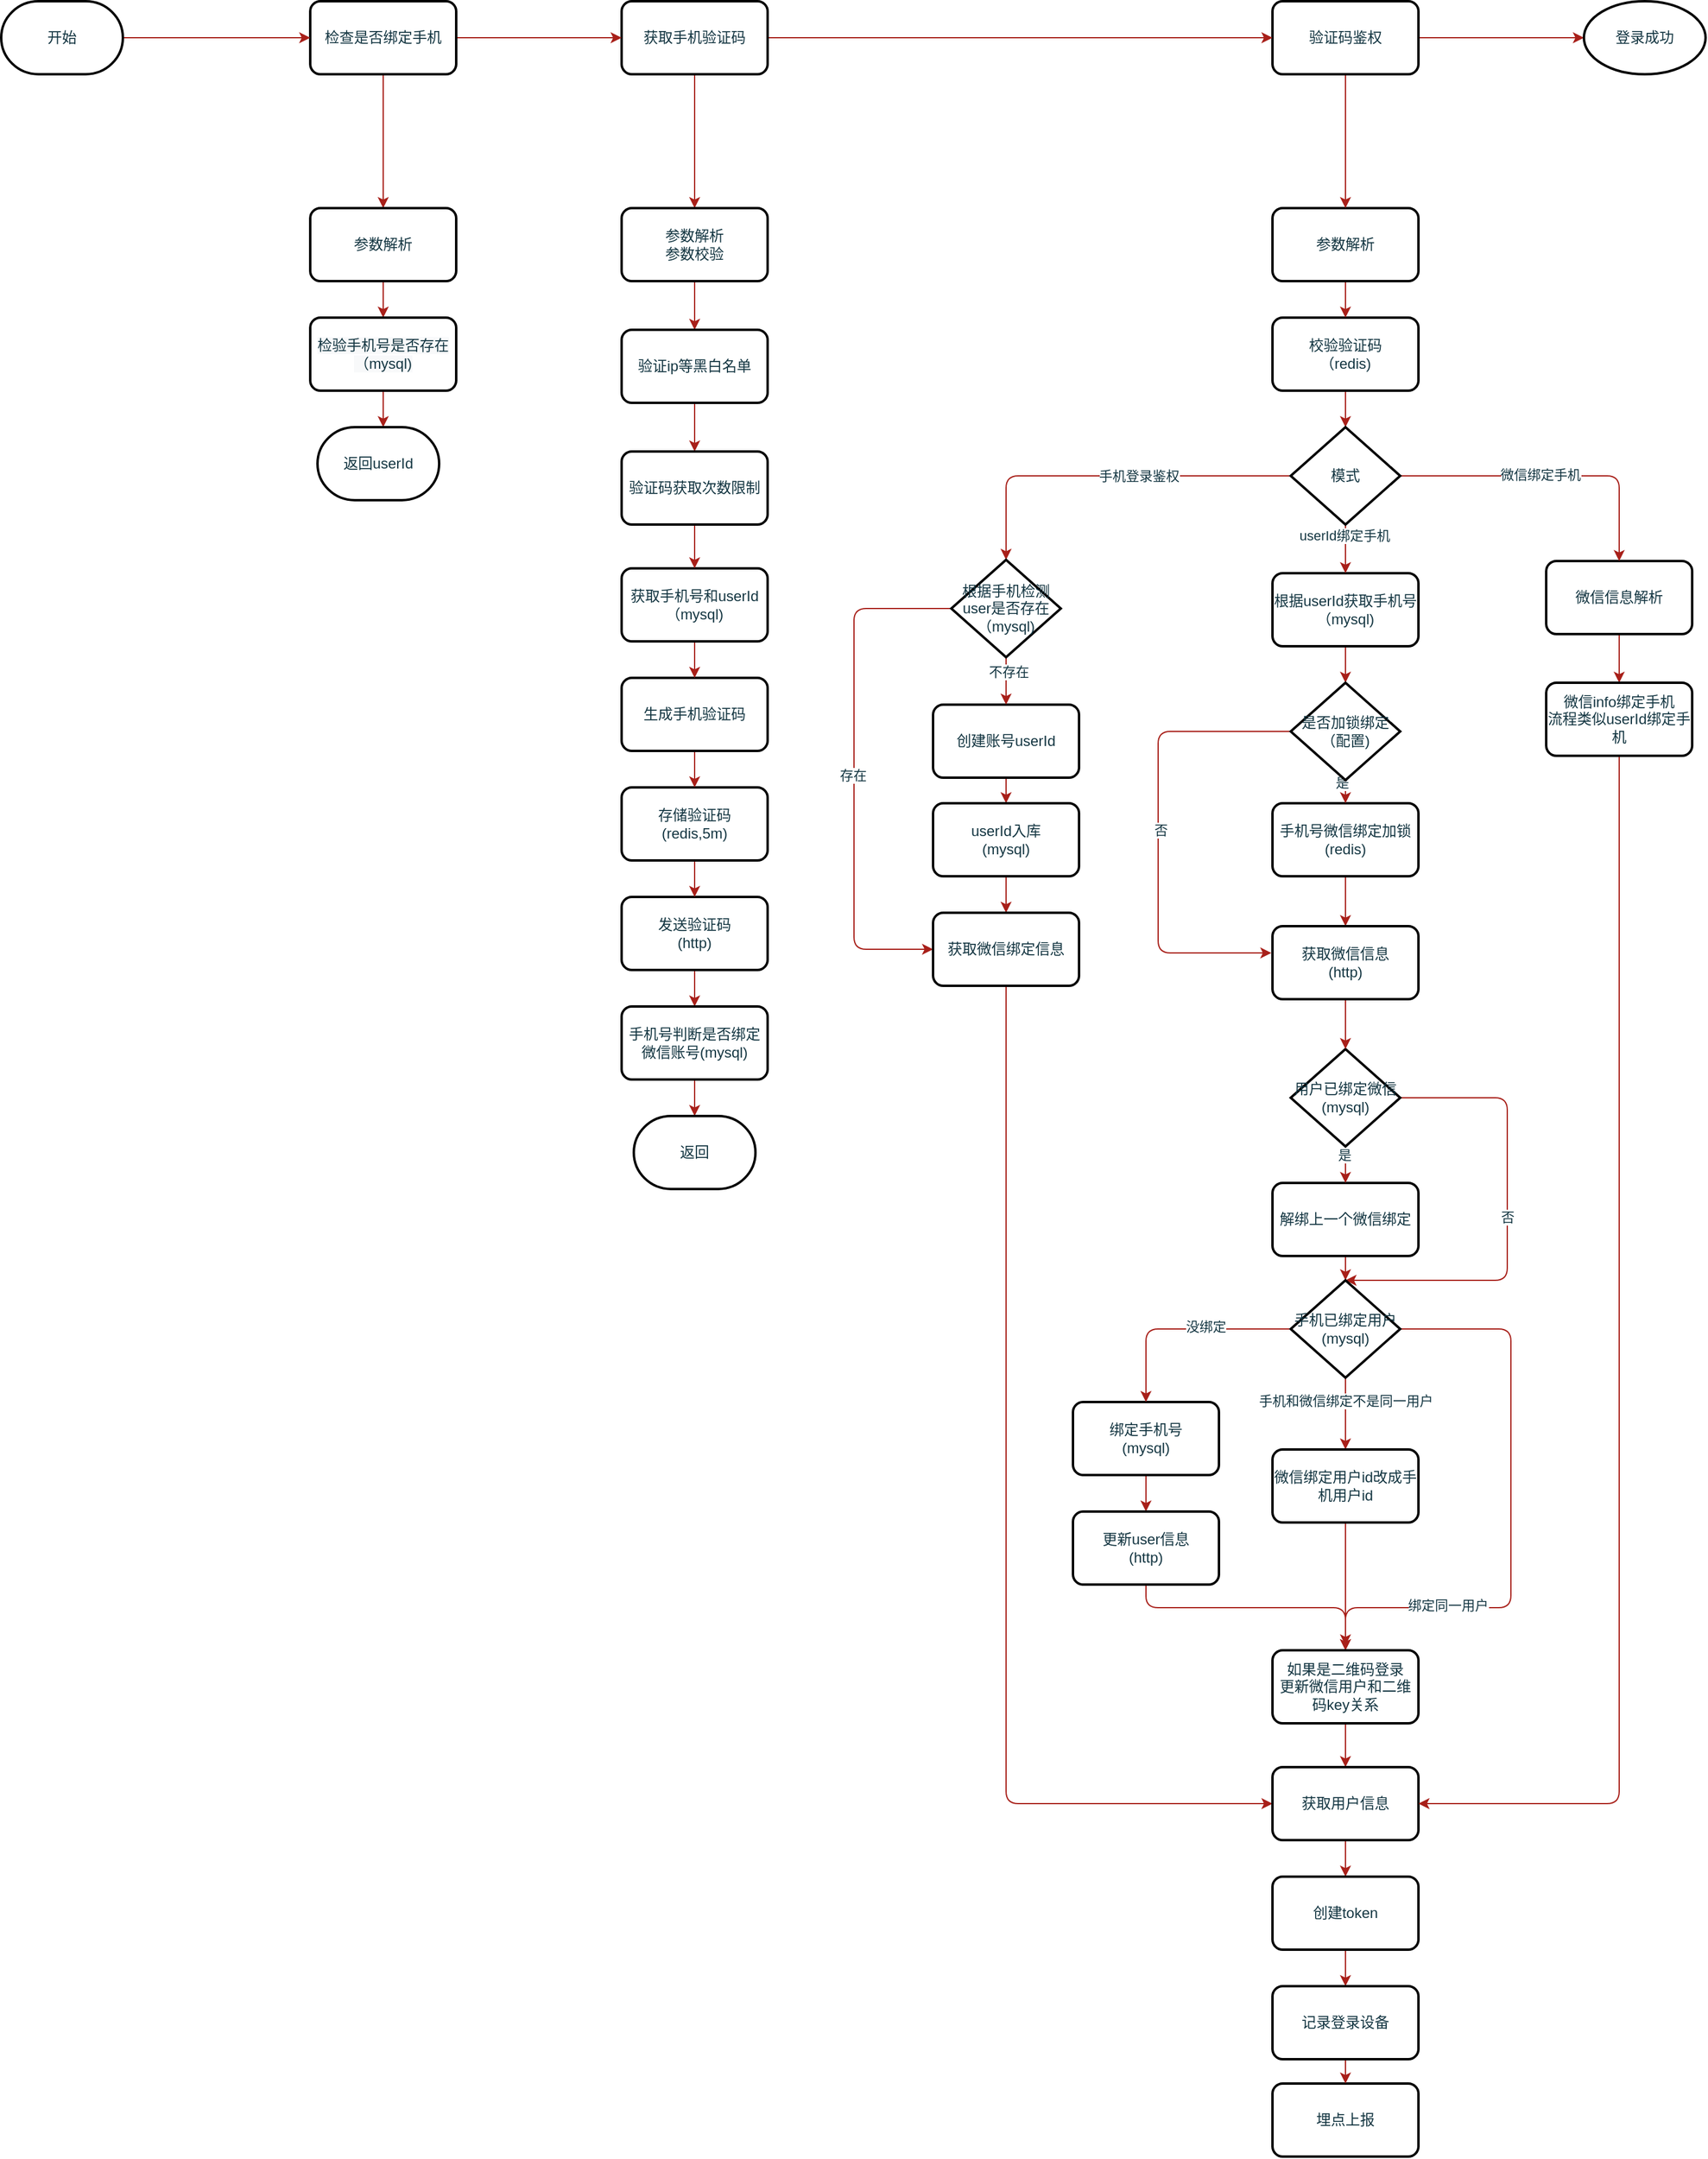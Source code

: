 <mxfile version="15.5.1" type="github">
  <diagram id="hTf-l8JFEeuLh_gnLOyl" name="第 1 页">
    <mxGraphModel dx="1026" dy="546" grid="1" gridSize="10" guides="1" tooltips="1" connect="1" arrows="1" fold="1" page="1" pageScale="1" pageWidth="827" pageHeight="1169" math="0" shadow="0">
      <root>
        <mxCell id="0" />
        <mxCell id="1" parent="0" />
        <mxCell id="yElT8xCbcD650BWO1DYu-112" value="" style="edgeStyle=orthogonalEdgeStyle;curved=0;rounded=1;sketch=0;orthogonalLoop=1;jettySize=auto;html=1;fontColor=#143642;strokeColor=#A8201A;fillColor=#FAE5C7;" edge="1" parent="1" source="yElT8xCbcD650BWO1DYu-5" target="yElT8xCbcD650BWO1DYu-111">
          <mxGeometry relative="1" as="geometry" />
        </mxCell>
        <mxCell id="yElT8xCbcD650BWO1DYu-5" value="创建账号userId" style="whiteSpace=wrap;html=1;rounded=1;fontColor=#143642;strokeWidth=2;fillColor=#FFFFFF;arcSize=14;sketch=0;" vertex="1" parent="1">
          <mxGeometry x="866" y="1038" width="120" height="60" as="geometry" />
        </mxCell>
        <mxCell id="yElT8xCbcD650BWO1DYu-143" value="" style="edgeStyle=orthogonalEdgeStyle;curved=0;rounded=1;sketch=0;orthogonalLoop=1;jettySize=auto;html=1;fontColor=#143642;strokeColor=#A8201A;fillColor=#FAE5C7;" edge="1" parent="1" source="yElT8xCbcD650BWO1DYu-6" target="yElT8xCbcD650BWO1DYu-142">
          <mxGeometry relative="1" as="geometry" />
        </mxCell>
        <mxCell id="yElT8xCbcD650BWO1DYu-6" value="手机号微信绑定加锁&lt;br&gt;(redis)" style="whiteSpace=wrap;html=1;rounded=1;fontColor=#143642;strokeWidth=2;fillColor=#FFFFFF;arcSize=14;sketch=0;" vertex="1" parent="1">
          <mxGeometry x="1145" y="1119" width="120" height="60" as="geometry" />
        </mxCell>
        <mxCell id="yElT8xCbcD650BWO1DYu-133" value="" style="edgeStyle=orthogonalEdgeStyle;curved=0;rounded=1;sketch=0;orthogonalLoop=1;jettySize=auto;html=1;fontColor=#143642;strokeColor=#A8201A;fillColor=#FAE5C7;" edge="1" parent="1" source="yElT8xCbcD650BWO1DYu-7" target="yElT8xCbcD650BWO1DYu-132">
          <mxGeometry relative="1" as="geometry" />
        </mxCell>
        <mxCell id="yElT8xCbcD650BWO1DYu-7" value="&lt;span style=&quot;font-weight: normal&quot;&gt;微信信息解析&lt;/span&gt;" style="whiteSpace=wrap;html=1;rounded=1;fontColor=#143642;strokeWidth=2;fillColor=#FFFFFF;arcSize=14;sketch=0;fontStyle=1" vertex="1" parent="1">
          <mxGeometry x="1370" y="920" width="120" height="60" as="geometry" />
        </mxCell>
        <mxCell id="yElT8xCbcD650BWO1DYu-96" value="" style="edgeStyle=orthogonalEdgeStyle;curved=0;rounded=1;sketch=0;orthogonalLoop=1;jettySize=auto;html=1;fontColor=#143642;strokeColor=#A8201A;fillColor=#FAE5C7;" edge="1" parent="1" source="yElT8xCbcD650BWO1DYu-8" target="yElT8xCbcD650BWO1DYu-56">
          <mxGeometry relative="1" as="geometry" />
        </mxCell>
        <mxCell id="yElT8xCbcD650BWO1DYu-8" value="校验验证码&lt;br&gt;（redis)" style="whiteSpace=wrap;html=1;rounded=1;fontColor=#143642;strokeWidth=2;fillColor=#FFFFFF;arcSize=14;sketch=0;" vertex="1" parent="1">
          <mxGeometry x="1145" y="720" width="120" height="60" as="geometry" />
        </mxCell>
        <mxCell id="yElT8xCbcD650BWO1DYu-93" style="edgeStyle=orthogonalEdgeStyle;curved=0;rounded=1;sketch=0;orthogonalLoop=1;jettySize=auto;html=1;exitX=0.5;exitY=1;exitDx=0;exitDy=0;entryX=0.5;entryY=0;entryDx=0;entryDy=0;entryPerimeter=0;fontColor=#143642;strokeColor=#A8201A;fillColor=#FAE5C7;" edge="1" parent="1" source="yElT8xCbcD650BWO1DYu-9" target="yElT8xCbcD650BWO1DYu-65">
          <mxGeometry relative="1" as="geometry" />
        </mxCell>
        <mxCell id="yElT8xCbcD650BWO1DYu-9" value="根据userId获取手机号&lt;br&gt;（mysql)" style="whiteSpace=wrap;html=1;rounded=1;fontColor=#143642;strokeWidth=2;fillColor=#FFFFFF;arcSize=14;sketch=0;" vertex="1" parent="1">
          <mxGeometry x="1145" y="930" width="120" height="60" as="geometry" />
        </mxCell>
        <mxCell id="yElT8xCbcD650BWO1DYu-95" value="" style="edgeStyle=orthogonalEdgeStyle;curved=0;rounded=1;sketch=0;orthogonalLoop=1;jettySize=auto;html=1;fontColor=#143642;strokeColor=#A8201A;fillColor=#FAE5C7;" edge="1" parent="1" source="yElT8xCbcD650BWO1DYu-10" target="yElT8xCbcD650BWO1DYu-8">
          <mxGeometry relative="1" as="geometry" />
        </mxCell>
        <mxCell id="yElT8xCbcD650BWO1DYu-10" value="参数解析" style="whiteSpace=wrap;html=1;rounded=1;fontColor=#143642;strokeWidth=2;fillColor=#FFFFFF;arcSize=14;sketch=0;" vertex="1" parent="1">
          <mxGeometry x="1145" y="630" width="120" height="60" as="geometry" />
        </mxCell>
        <mxCell id="yElT8xCbcD650BWO1DYu-55" style="edgeStyle=orthogonalEdgeStyle;curved=0;rounded=1;sketch=0;orthogonalLoop=1;jettySize=auto;html=1;exitX=1;exitY=0.5;exitDx=0;exitDy=0;entryX=0;entryY=0.5;entryDx=0;entryDy=0;entryPerimeter=0;fontColor=#143642;strokeColor=#A8201A;fillColor=#FAE5C7;" edge="1" parent="1" source="yElT8xCbcD650BWO1DYu-11" target="yElT8xCbcD650BWO1DYu-54">
          <mxGeometry relative="1" as="geometry" />
        </mxCell>
        <mxCell id="yElT8xCbcD650BWO1DYu-94" value="" style="edgeStyle=orthogonalEdgeStyle;curved=0;rounded=1;sketch=0;orthogonalLoop=1;jettySize=auto;html=1;fontColor=#143642;strokeColor=#A8201A;fillColor=#FAE5C7;" edge="1" parent="1" source="yElT8xCbcD650BWO1DYu-11" target="yElT8xCbcD650BWO1DYu-10">
          <mxGeometry relative="1" as="geometry" />
        </mxCell>
        <mxCell id="yElT8xCbcD650BWO1DYu-11" value="验证码鉴权" style="whiteSpace=wrap;html=1;rounded=1;fontColor=#143642;strokeWidth=2;fillColor=#FFFFFF;arcSize=14;sketch=0;" vertex="1" parent="1">
          <mxGeometry x="1145" y="460" width="120" height="60" as="geometry" />
        </mxCell>
        <mxCell id="yElT8xCbcD650BWO1DYu-38" value="" style="edgeStyle=orthogonalEdgeStyle;curved=0;rounded=1;sketch=0;orthogonalLoop=1;jettySize=auto;html=1;fontColor=#143642;strokeColor=#A8201A;fillColor=#FAE5C7;" edge="1" parent="1" source="yElT8xCbcD650BWO1DYu-12" target="yElT8xCbcD650BWO1DYu-29">
          <mxGeometry relative="1" as="geometry" />
        </mxCell>
        <mxCell id="yElT8xCbcD650BWO1DYu-53" style="edgeStyle=orthogonalEdgeStyle;curved=0;rounded=1;sketch=0;orthogonalLoop=1;jettySize=auto;html=1;exitX=1;exitY=0.5;exitDx=0;exitDy=0;entryX=0;entryY=0.5;entryDx=0;entryDy=0;fontColor=#143642;strokeColor=#A8201A;fillColor=#FAE5C7;" edge="1" parent="1" source="yElT8xCbcD650BWO1DYu-12" target="yElT8xCbcD650BWO1DYu-11">
          <mxGeometry relative="1" as="geometry" />
        </mxCell>
        <mxCell id="yElT8xCbcD650BWO1DYu-12" value="获取手机验证码" style="whiteSpace=wrap;html=1;rounded=1;fontColor=#143642;strokeWidth=2;fillColor=#FFFFFF;arcSize=14;sketch=0;" vertex="1" parent="1">
          <mxGeometry x="610" y="460" width="120" height="60" as="geometry" />
        </mxCell>
        <mxCell id="yElT8xCbcD650BWO1DYu-46" value="" style="edgeStyle=orthogonalEdgeStyle;curved=0;rounded=1;sketch=0;orthogonalLoop=1;jettySize=auto;html=1;fontColor=#143642;strokeColor=#A8201A;fillColor=#FAE5C7;" edge="1" parent="1" source="yElT8xCbcD650BWO1DYu-13" target="yElT8xCbcD650BWO1DYu-26">
          <mxGeometry relative="1" as="geometry" />
        </mxCell>
        <mxCell id="yElT8xCbcD650BWO1DYu-52" style="edgeStyle=orthogonalEdgeStyle;curved=0;rounded=1;sketch=0;orthogonalLoop=1;jettySize=auto;html=1;exitX=1;exitY=0.5;exitDx=0;exitDy=0;entryX=0;entryY=0.5;entryDx=0;entryDy=0;fontColor=#143642;strokeColor=#A8201A;fillColor=#FAE5C7;" edge="1" parent="1" source="yElT8xCbcD650BWO1DYu-13" target="yElT8xCbcD650BWO1DYu-12">
          <mxGeometry relative="1" as="geometry" />
        </mxCell>
        <mxCell id="yElT8xCbcD650BWO1DYu-13" value="检查是否绑定手机" style="whiteSpace=wrap;html=1;rounded=1;fontColor=#143642;strokeWidth=2;fillColor=#FFFFFF;arcSize=14;sketch=0;" vertex="1" parent="1">
          <mxGeometry x="354" y="460" width="120" height="60" as="geometry" />
        </mxCell>
        <mxCell id="yElT8xCbcD650BWO1DYu-25" value="" style="edgeStyle=orthogonalEdgeStyle;curved=0;rounded=1;sketch=0;orthogonalLoop=1;jettySize=auto;html=1;fontColor=#143642;strokeColor=#A8201A;fillColor=#FAE5C7;entryX=0;entryY=0.5;entryDx=0;entryDy=0;" edge="1" parent="1" source="yElT8xCbcD650BWO1DYu-23" target="yElT8xCbcD650BWO1DYu-13">
          <mxGeometry relative="1" as="geometry">
            <mxPoint x="270" y="490" as="targetPoint" />
          </mxGeometry>
        </mxCell>
        <mxCell id="yElT8xCbcD650BWO1DYu-23" value="开始" style="strokeWidth=2;html=1;shape=mxgraph.flowchart.terminator;whiteSpace=wrap;rounded=0;labelBackgroundColor=none;sketch=0;fontColor=#143642;fillColor=#FFFFFF;" vertex="1" parent="1">
          <mxGeometry x="100" y="460" width="100" height="60" as="geometry" />
        </mxCell>
        <mxCell id="yElT8xCbcD650BWO1DYu-49" value="" style="edgeStyle=orthogonalEdgeStyle;curved=0;rounded=1;sketch=0;orthogonalLoop=1;jettySize=auto;html=1;fontColor=#143642;strokeColor=#A8201A;fillColor=#FAE5C7;entryX=0.5;entryY=0;entryDx=0;entryDy=0;" edge="1" parent="1" source="yElT8xCbcD650BWO1DYu-26" target="yElT8xCbcD650BWO1DYu-28">
          <mxGeometry relative="1" as="geometry" />
        </mxCell>
        <mxCell id="yElT8xCbcD650BWO1DYu-26" value="参数解析" style="whiteSpace=wrap;html=1;rounded=1;fontColor=#143642;strokeWidth=2;fillColor=#FFFFFF;arcSize=14;sketch=0;" vertex="1" parent="1">
          <mxGeometry x="354" y="630" width="120" height="60" as="geometry" />
        </mxCell>
        <mxCell id="yElT8xCbcD650BWO1DYu-50" value="" style="edgeStyle=orthogonalEdgeStyle;curved=0;rounded=1;sketch=0;orthogonalLoop=1;jettySize=auto;html=1;fontColor=#143642;strokeColor=#A8201A;fillColor=#FAE5C7;" edge="1" parent="1" source="yElT8xCbcD650BWO1DYu-28">
          <mxGeometry relative="1" as="geometry">
            <mxPoint x="414" y="810" as="targetPoint" />
          </mxGeometry>
        </mxCell>
        <mxCell id="yElT8xCbcD650BWO1DYu-28" value="&lt;span style=&quot;color: rgb(20 , 54 , 66) ; font-family: &amp;#34;helvetica&amp;#34; ; font-size: 12px ; font-style: normal ; font-weight: 400 ; letter-spacing: normal ; text-align: center ; text-indent: 0px ; text-transform: none ; word-spacing: 0px ; background-color: rgb(248 , 249 , 250) ; display: inline ; float: none&quot;&gt;检验手机号是否存在&lt;/span&gt;&lt;br style=&quot;color: rgb(20 , 54 , 66) ; font-family: &amp;#34;helvetica&amp;#34; ; font-size: 12px ; font-style: normal ; font-weight: 400 ; letter-spacing: normal ; text-align: center ; text-indent: 0px ; text-transform: none ; word-spacing: 0px ; background-color: rgb(248 , 249 , 250)&quot;&gt;&lt;span style=&quot;color: rgb(20 , 54 , 66) ; font-family: &amp;#34;helvetica&amp;#34; ; font-size: 12px ; font-style: normal ; font-weight: 400 ; letter-spacing: normal ; text-align: center ; text-indent: 0px ; text-transform: none ; word-spacing: 0px ; background-color: rgb(248 , 249 , 250) ; display: inline ; float: none&quot;&gt;（mysql)&lt;/span&gt;" style="whiteSpace=wrap;html=1;rounded=1;fontColor=#143642;strokeWidth=2;fillColor=#FFFFFF;arcSize=14;sketch=0;" vertex="1" parent="1">
          <mxGeometry x="354" y="720" width="120" height="60" as="geometry" />
        </mxCell>
        <mxCell id="yElT8xCbcD650BWO1DYu-138" value="" style="edgeStyle=orthogonalEdgeStyle;curved=0;rounded=1;sketch=0;orthogonalLoop=1;jettySize=auto;html=1;fontColor=#143642;strokeColor=#A8201A;fillColor=#FAE5C7;" edge="1" parent="1" source="yElT8xCbcD650BWO1DYu-29" target="yElT8xCbcD650BWO1DYu-136">
          <mxGeometry relative="1" as="geometry" />
        </mxCell>
        <mxCell id="yElT8xCbcD650BWO1DYu-29" value="参数解析&lt;br&gt;参数校验" style="whiteSpace=wrap;html=1;rounded=1;fontColor=#143642;strokeWidth=2;fillColor=#FFFFFF;arcSize=14;sketch=0;" vertex="1" parent="1">
          <mxGeometry x="610" y="630" width="120" height="60" as="geometry" />
        </mxCell>
        <mxCell id="yElT8xCbcD650BWO1DYu-44" value="" style="edgeStyle=orthogonalEdgeStyle;curved=0;rounded=1;sketch=0;orthogonalLoop=1;jettySize=auto;html=1;fontColor=#143642;strokeColor=#A8201A;fillColor=#FAE5C7;" edge="1" parent="1" source="yElT8xCbcD650BWO1DYu-32" target="yElT8xCbcD650BWO1DYu-36">
          <mxGeometry relative="1" as="geometry" />
        </mxCell>
        <mxCell id="yElT8xCbcD650BWO1DYu-32" value="发送验证码&lt;br&gt;(http)" style="whiteSpace=wrap;html=1;rounded=1;fontColor=#143642;strokeWidth=2;fillColor=#FFFFFF;arcSize=14;sketch=0;" vertex="1" parent="1">
          <mxGeometry x="610" y="1196" width="120" height="60" as="geometry" />
        </mxCell>
        <mxCell id="yElT8xCbcD650BWO1DYu-43" value="" style="edgeStyle=orthogonalEdgeStyle;curved=0;rounded=1;sketch=0;orthogonalLoop=1;jettySize=auto;html=1;fontColor=#143642;strokeColor=#A8201A;fillColor=#FAE5C7;" edge="1" parent="1" source="yElT8xCbcD650BWO1DYu-33" target="yElT8xCbcD650BWO1DYu-32">
          <mxGeometry relative="1" as="geometry" />
        </mxCell>
        <mxCell id="yElT8xCbcD650BWO1DYu-33" value="存储验证码&lt;br&gt;(redis,5m)" style="whiteSpace=wrap;html=1;rounded=1;fontColor=#143642;strokeWidth=2;fillColor=#FFFFFF;arcSize=14;sketch=0;" vertex="1" parent="1">
          <mxGeometry x="610" y="1106" width="120" height="60" as="geometry" />
        </mxCell>
        <mxCell id="yElT8xCbcD650BWO1DYu-42" value="" style="edgeStyle=orthogonalEdgeStyle;curved=0;rounded=1;sketch=0;orthogonalLoop=1;jettySize=auto;html=1;fontColor=#143642;strokeColor=#A8201A;fillColor=#FAE5C7;" edge="1" parent="1" source="yElT8xCbcD650BWO1DYu-34" target="yElT8xCbcD650BWO1DYu-33">
          <mxGeometry relative="1" as="geometry" />
        </mxCell>
        <mxCell id="yElT8xCbcD650BWO1DYu-34" value="生成手机验证码" style="whiteSpace=wrap;html=1;rounded=1;fontColor=#143642;strokeWidth=2;fillColor=#FFFFFF;arcSize=14;sketch=0;" vertex="1" parent="1">
          <mxGeometry x="610" y="1016" width="120" height="60" as="geometry" />
        </mxCell>
        <mxCell id="yElT8xCbcD650BWO1DYu-40" value="" style="edgeStyle=orthogonalEdgeStyle;curved=0;rounded=1;sketch=0;orthogonalLoop=1;jettySize=auto;html=1;fontColor=#143642;strokeColor=#A8201A;fillColor=#FAE5C7;" edge="1" parent="1" source="yElT8xCbcD650BWO1DYu-35" target="yElT8xCbcD650BWO1DYu-34">
          <mxGeometry relative="1" as="geometry" />
        </mxCell>
        <mxCell id="yElT8xCbcD650BWO1DYu-35" value="获取手机号和userId&lt;br&gt;（mysql)" style="whiteSpace=wrap;html=1;rounded=1;fontColor=#143642;strokeWidth=2;fillColor=#FFFFFF;arcSize=14;sketch=0;" vertex="1" parent="1">
          <mxGeometry x="610" y="926" width="120" height="60" as="geometry" />
        </mxCell>
        <mxCell id="yElT8xCbcD650BWO1DYu-45" value="" style="edgeStyle=orthogonalEdgeStyle;curved=0;rounded=1;sketch=0;orthogonalLoop=1;jettySize=auto;html=1;fontColor=#143642;strokeColor=#A8201A;fillColor=#FAE5C7;" edge="1" parent="1" source="yElT8xCbcD650BWO1DYu-36" target="yElT8xCbcD650BWO1DYu-37">
          <mxGeometry relative="1" as="geometry" />
        </mxCell>
        <mxCell id="yElT8xCbcD650BWO1DYu-36" value="手机号判断是否绑定微信账号(mysql)" style="whiteSpace=wrap;html=1;rounded=1;fontColor=#143642;strokeWidth=2;fillColor=#FFFFFF;arcSize=14;sketch=0;" vertex="1" parent="1">
          <mxGeometry x="610" y="1286" width="120" height="60" as="geometry" />
        </mxCell>
        <mxCell id="yElT8xCbcD650BWO1DYu-37" value="返回" style="strokeWidth=2;html=1;shape=mxgraph.flowchart.terminator;whiteSpace=wrap;rounded=0;labelBackgroundColor=none;sketch=0;fontColor=#143642;fillColor=#FFFFFF;" vertex="1" parent="1">
          <mxGeometry x="620" y="1376" width="100" height="60" as="geometry" />
        </mxCell>
        <mxCell id="yElT8xCbcD650BWO1DYu-51" value="返回userId" style="strokeWidth=2;html=1;shape=mxgraph.flowchart.terminator;whiteSpace=wrap;rounded=0;labelBackgroundColor=none;sketch=0;fontColor=#143642;fillColor=#FFFFFF;" vertex="1" parent="1">
          <mxGeometry x="360" y="810" width="100" height="60" as="geometry" />
        </mxCell>
        <mxCell id="yElT8xCbcD650BWO1DYu-54" value="登录成功" style="strokeWidth=2;html=1;shape=mxgraph.flowchart.start_1;whiteSpace=wrap;rounded=0;labelBackgroundColor=none;sketch=0;fontColor=#143642;fillColor=#FFFFFF;" vertex="1" parent="1">
          <mxGeometry x="1401" y="460" width="100" height="60" as="geometry" />
        </mxCell>
        <mxCell id="yElT8xCbcD650BWO1DYu-61" style="edgeStyle=orthogonalEdgeStyle;curved=0;rounded=1;sketch=0;orthogonalLoop=1;jettySize=auto;html=1;exitX=1;exitY=0.5;exitDx=0;exitDy=0;exitPerimeter=0;fontColor=#143642;strokeColor=#A8201A;fillColor=#FAE5C7;" edge="1" parent="1" source="yElT8xCbcD650BWO1DYu-56" target="yElT8xCbcD650BWO1DYu-7">
          <mxGeometry relative="1" as="geometry" />
        </mxCell>
        <mxCell id="yElT8xCbcD650BWO1DYu-62" value="微信绑定手机" style="edgeLabel;html=1;align=center;verticalAlign=middle;resizable=0;points=[];fontColor=#143642;" vertex="1" connectable="0" parent="yElT8xCbcD650BWO1DYu-61">
          <mxGeometry x="-0.086" y="1" relative="1" as="geometry">
            <mxPoint as="offset" />
          </mxGeometry>
        </mxCell>
        <mxCell id="yElT8xCbcD650BWO1DYu-118" value="" style="edgeStyle=orthogonalEdgeStyle;curved=0;rounded=1;sketch=0;orthogonalLoop=1;jettySize=auto;html=1;fontColor=#143642;strokeColor=#A8201A;fillColor=#FAE5C7;" edge="1" parent="1" source="yElT8xCbcD650BWO1DYu-56" target="yElT8xCbcD650BWO1DYu-9">
          <mxGeometry relative="1" as="geometry" />
        </mxCell>
        <mxCell id="yElT8xCbcD650BWO1DYu-119" value="userId绑定手机" style="edgeLabel;html=1;align=center;verticalAlign=middle;resizable=0;points=[];fontColor=#143642;" vertex="1" connectable="0" parent="yElT8xCbcD650BWO1DYu-118">
          <mxGeometry x="-0.556" y="-1" relative="1" as="geometry">
            <mxPoint as="offset" />
          </mxGeometry>
        </mxCell>
        <mxCell id="yElT8xCbcD650BWO1DYu-120" style="edgeStyle=orthogonalEdgeStyle;curved=0;rounded=1;sketch=0;orthogonalLoop=1;jettySize=auto;html=1;exitX=0;exitY=0.5;exitDx=0;exitDy=0;exitPerimeter=0;fontColor=#143642;strokeColor=#A8201A;fillColor=#FAE5C7;" edge="1" parent="1" source="yElT8xCbcD650BWO1DYu-56" target="yElT8xCbcD650BWO1DYu-105">
          <mxGeometry relative="1" as="geometry" />
        </mxCell>
        <mxCell id="yElT8xCbcD650BWO1DYu-121" value="手机登录鉴权" style="edgeLabel;html=1;align=center;verticalAlign=middle;resizable=0;points=[];fontColor=#143642;" vertex="1" connectable="0" parent="yElT8xCbcD650BWO1DYu-120">
          <mxGeometry x="-0.175" relative="1" as="geometry">
            <mxPoint as="offset" />
          </mxGeometry>
        </mxCell>
        <mxCell id="yElT8xCbcD650BWO1DYu-56" value="模式" style="strokeWidth=2;html=1;shape=mxgraph.flowchart.decision;whiteSpace=wrap;rounded=0;labelBackgroundColor=none;sketch=0;fontColor=#143642;fillColor=#FFFFFF;" vertex="1" parent="1">
          <mxGeometry x="1160" y="810" width="90" height="80" as="geometry" />
        </mxCell>
        <mxCell id="yElT8xCbcD650BWO1DYu-68" style="edgeStyle=orthogonalEdgeStyle;curved=0;rounded=1;sketch=0;orthogonalLoop=1;jettySize=auto;html=1;exitX=0.5;exitY=1;exitDx=0;exitDy=0;exitPerimeter=0;entryX=0.5;entryY=0;entryDx=0;entryDy=0;fontColor=#143642;strokeColor=#A8201A;fillColor=#FAE5C7;" edge="1" parent="1" source="yElT8xCbcD650BWO1DYu-65" target="yElT8xCbcD650BWO1DYu-6">
          <mxGeometry relative="1" as="geometry" />
        </mxCell>
        <mxCell id="yElT8xCbcD650BWO1DYu-70" value="是" style="edgeLabel;html=1;align=center;verticalAlign=middle;resizable=0;points=[];fontColor=#143642;" vertex="1" connectable="0" parent="yElT8xCbcD650BWO1DYu-68">
          <mxGeometry x="-0.789" y="-3" relative="1" as="geometry">
            <mxPoint as="offset" />
          </mxGeometry>
        </mxCell>
        <mxCell id="yElT8xCbcD650BWO1DYu-69" style="edgeStyle=orthogonalEdgeStyle;curved=0;rounded=1;sketch=0;orthogonalLoop=1;jettySize=auto;html=1;exitX=0;exitY=0.5;exitDx=0;exitDy=0;exitPerimeter=0;entryX=-0.008;entryY=0.367;entryDx=0;entryDy=0;entryPerimeter=0;fontColor=#143642;strokeColor=#A8201A;fillColor=#FAE5C7;" edge="1" parent="1" source="yElT8xCbcD650BWO1DYu-65" target="yElT8xCbcD650BWO1DYu-142">
          <mxGeometry relative="1" as="geometry">
            <Array as="points">
              <mxPoint x="1051" y="1060" />
              <mxPoint x="1051" y="1242" />
            </Array>
          </mxGeometry>
        </mxCell>
        <mxCell id="yElT8xCbcD650BWO1DYu-71" value="否" style="edgeLabel;html=1;align=center;verticalAlign=middle;resizable=0;points=[];fontColor=#143642;" vertex="1" connectable="0" parent="yElT8xCbcD650BWO1DYu-69">
          <mxGeometry x="-0.012" y="2" relative="1" as="geometry">
            <mxPoint as="offset" />
          </mxGeometry>
        </mxCell>
        <mxCell id="yElT8xCbcD650BWO1DYu-65" value="是否加锁绑定&lt;br&gt;（配置)" style="strokeWidth=2;html=1;shape=mxgraph.flowchart.decision;whiteSpace=wrap;rounded=0;labelBackgroundColor=none;sketch=0;fontColor=#143642;fillColor=#FFFFFF;" vertex="1" parent="1">
          <mxGeometry x="1160" y="1020" width="90" height="80" as="geometry" />
        </mxCell>
        <mxCell id="yElT8xCbcD650BWO1DYu-83" style="edgeStyle=orthogonalEdgeStyle;curved=0;rounded=1;sketch=0;orthogonalLoop=1;jettySize=auto;html=1;exitX=0.5;exitY=1;exitDx=0;exitDy=0;entryX=0.5;entryY=0;entryDx=0;entryDy=0;entryPerimeter=0;fontColor=#143642;strokeColor=#A8201A;fillColor=#FAE5C7;" edge="1" parent="1" source="yElT8xCbcD650BWO1DYu-66" target="yElT8xCbcD650BWO1DYu-79">
          <mxGeometry relative="1" as="geometry" />
        </mxCell>
        <mxCell id="yElT8xCbcD650BWO1DYu-66" value="解绑上一个微信绑定" style="whiteSpace=wrap;html=1;rounded=1;fontColor=#143642;strokeWidth=2;fillColor=#FFFFFF;arcSize=14;sketch=0;" vertex="1" parent="1">
          <mxGeometry x="1145" y="1431" width="120" height="60" as="geometry" />
        </mxCell>
        <mxCell id="yElT8xCbcD650BWO1DYu-73" value="" style="edgeStyle=orthogonalEdgeStyle;curved=0;rounded=1;sketch=0;orthogonalLoop=1;jettySize=auto;html=1;fontColor=#143642;strokeColor=#A8201A;fillColor=#FAE5C7;" edge="1" parent="1" source="yElT8xCbcD650BWO1DYu-67" target="yElT8xCbcD650BWO1DYu-66">
          <mxGeometry relative="1" as="geometry" />
        </mxCell>
        <mxCell id="yElT8xCbcD650BWO1DYu-74" value="是" style="edgeLabel;html=1;align=center;verticalAlign=middle;resizable=0;points=[];fontColor=#143642;" vertex="1" connectable="0" parent="yElT8xCbcD650BWO1DYu-73">
          <mxGeometry x="-0.72" y="-1" relative="1" as="geometry">
            <mxPoint as="offset" />
          </mxGeometry>
        </mxCell>
        <mxCell id="yElT8xCbcD650BWO1DYu-82" value="否" style="edgeStyle=orthogonalEdgeStyle;curved=0;rounded=1;sketch=0;orthogonalLoop=1;jettySize=auto;html=1;exitX=1;exitY=0.5;exitDx=0;exitDy=0;exitPerimeter=0;entryX=0.5;entryY=0;entryDx=0;entryDy=0;entryPerimeter=0;fontColor=#143642;strokeColor=#A8201A;fillColor=#FAE5C7;" edge="1" parent="1" source="yElT8xCbcD650BWO1DYu-67" target="yElT8xCbcD650BWO1DYu-79">
          <mxGeometry relative="1" as="geometry">
            <Array as="points">
              <mxPoint x="1338" y="1361" />
              <mxPoint x="1338" y="1511" />
            </Array>
          </mxGeometry>
        </mxCell>
        <mxCell id="yElT8xCbcD650BWO1DYu-67" value="用户已绑定微信&lt;br&gt;(mysql)" style="strokeWidth=2;html=1;shape=mxgraph.flowchart.decision;whiteSpace=wrap;rounded=0;labelBackgroundColor=none;sketch=0;fontColor=#143642;fillColor=#FFFFFF;" vertex="1" parent="1">
          <mxGeometry x="1160" y="1321" width="90" height="80" as="geometry" />
        </mxCell>
        <mxCell id="yElT8xCbcD650BWO1DYu-98" style="edgeStyle=orthogonalEdgeStyle;curved=0;rounded=1;sketch=0;orthogonalLoop=1;jettySize=auto;html=1;exitX=0.5;exitY=1;exitDx=0;exitDy=0;fontColor=#143642;strokeColor=#A8201A;fillColor=#FAE5C7;" edge="1" parent="1" source="yElT8xCbcD650BWO1DYu-78" target="yElT8xCbcD650BWO1DYu-97">
          <mxGeometry relative="1" as="geometry" />
        </mxCell>
        <mxCell id="yElT8xCbcD650BWO1DYu-78" value="绑定手机号&lt;br&gt;(mysql)" style="whiteSpace=wrap;html=1;rounded=1;fontColor=#143642;strokeWidth=2;fillColor=#FFFFFF;arcSize=14;sketch=0;" vertex="1" parent="1">
          <mxGeometry x="981" y="1611" width="120" height="60" as="geometry" />
        </mxCell>
        <mxCell id="yElT8xCbcD650BWO1DYu-84" style="edgeStyle=orthogonalEdgeStyle;curved=0;rounded=1;sketch=0;orthogonalLoop=1;jettySize=auto;html=1;exitX=0.5;exitY=1;exitDx=0;exitDy=0;exitPerimeter=0;fontColor=#143642;strokeColor=#A8201A;fillColor=#FAE5C7;" edge="1" parent="1" source="yElT8xCbcD650BWO1DYu-79" target="yElT8xCbcD650BWO1DYu-80">
          <mxGeometry relative="1" as="geometry" />
        </mxCell>
        <mxCell id="yElT8xCbcD650BWO1DYu-145" value="手机和微信绑定不是同一用户" style="edgeLabel;html=1;align=center;verticalAlign=middle;resizable=0;points=[];fontColor=#143642;" vertex="1" connectable="0" parent="yElT8xCbcD650BWO1DYu-84">
          <mxGeometry x="-0.36" relative="1" as="geometry">
            <mxPoint as="offset" />
          </mxGeometry>
        </mxCell>
        <mxCell id="yElT8xCbcD650BWO1DYu-85" style="edgeStyle=orthogonalEdgeStyle;curved=0;rounded=1;sketch=0;orthogonalLoop=1;jettySize=auto;html=1;exitX=1;exitY=0.5;exitDx=0;exitDy=0;exitPerimeter=0;fontColor=#143642;strokeColor=#A8201A;fillColor=#FAE5C7;" edge="1" parent="1" source="yElT8xCbcD650BWO1DYu-79">
          <mxGeometry relative="1" as="geometry">
            <mxPoint x="1205" y="1811" as="targetPoint" />
            <Array as="points">
              <mxPoint x="1341" y="1551" />
              <mxPoint x="1341" y="1780" />
              <mxPoint x="1205" y="1780" />
            </Array>
          </mxGeometry>
        </mxCell>
        <mxCell id="yElT8xCbcD650BWO1DYu-86" value="绑定同一用户" style="edgeLabel;html=1;align=center;verticalAlign=middle;resizable=0;points=[];fontColor=#143642;" vertex="1" connectable="0" parent="yElT8xCbcD650BWO1DYu-85">
          <mxGeometry x="0.517" y="-2" relative="1" as="geometry">
            <mxPoint x="-3" as="offset" />
          </mxGeometry>
        </mxCell>
        <mxCell id="yElT8xCbcD650BWO1DYu-88" style="edgeStyle=orthogonalEdgeStyle;curved=0;rounded=1;sketch=0;orthogonalLoop=1;jettySize=auto;html=1;exitX=0;exitY=0.5;exitDx=0;exitDy=0;exitPerimeter=0;fontColor=#143642;strokeColor=#A8201A;fillColor=#FAE5C7;" edge="1" parent="1" source="yElT8xCbcD650BWO1DYu-79" target="yElT8xCbcD650BWO1DYu-78">
          <mxGeometry relative="1" as="geometry" />
        </mxCell>
        <mxCell id="yElT8xCbcD650BWO1DYu-89" value="没绑定" style="edgeLabel;html=1;align=center;verticalAlign=middle;resizable=0;points=[];fontColor=#143642;" vertex="1" connectable="0" parent="yElT8xCbcD650BWO1DYu-88">
          <mxGeometry x="-0.218" y="-2" relative="1" as="geometry">
            <mxPoint as="offset" />
          </mxGeometry>
        </mxCell>
        <mxCell id="yElT8xCbcD650BWO1DYu-79" value="手机已绑定用户&lt;br&gt;(mysql)" style="strokeWidth=2;html=1;shape=mxgraph.flowchart.decision;whiteSpace=wrap;rounded=0;labelBackgroundColor=none;sketch=0;fontColor=#143642;fillColor=#FFFFFF;" vertex="1" parent="1">
          <mxGeometry x="1160" y="1511" width="90" height="80" as="geometry" />
        </mxCell>
        <mxCell id="yElT8xCbcD650BWO1DYu-100" style="edgeStyle=orthogonalEdgeStyle;curved=0;rounded=1;sketch=0;orthogonalLoop=1;jettySize=auto;html=1;exitX=0.5;exitY=1;exitDx=0;exitDy=0;fontColor=#143642;strokeColor=#A8201A;fillColor=#FAE5C7;" edge="1" parent="1" source="yElT8xCbcD650BWO1DYu-80" target="yElT8xCbcD650BWO1DYu-99">
          <mxGeometry relative="1" as="geometry" />
        </mxCell>
        <mxCell id="yElT8xCbcD650BWO1DYu-80" value="微信绑定用户id改成手机用户id" style="whiteSpace=wrap;html=1;rounded=1;fontColor=#143642;strokeWidth=2;fillColor=#FFFFFF;arcSize=14;sketch=0;" vertex="1" parent="1">
          <mxGeometry x="1145" y="1650" width="120" height="60" as="geometry" />
        </mxCell>
        <mxCell id="yElT8xCbcD650BWO1DYu-101" style="edgeStyle=orthogonalEdgeStyle;curved=0;rounded=1;sketch=0;orthogonalLoop=1;jettySize=auto;html=1;exitX=0.5;exitY=1;exitDx=0;exitDy=0;fontColor=#143642;strokeColor=#A8201A;fillColor=#FAE5C7;" edge="1" parent="1" source="yElT8xCbcD650BWO1DYu-97" target="yElT8xCbcD650BWO1DYu-99">
          <mxGeometry relative="1" as="geometry">
            <Array as="points">
              <mxPoint x="1041" y="1780" />
              <mxPoint x="1205" y="1780" />
            </Array>
          </mxGeometry>
        </mxCell>
        <mxCell id="yElT8xCbcD650BWO1DYu-97" value="更新user信息&lt;br&gt;(http)" style="whiteSpace=wrap;html=1;rounded=1;fontColor=#143642;strokeWidth=2;fillColor=#FFFFFF;arcSize=14;sketch=0;" vertex="1" parent="1">
          <mxGeometry x="981" y="1701" width="120" height="60" as="geometry" />
        </mxCell>
        <mxCell id="yElT8xCbcD650BWO1DYu-104" style="edgeStyle=orthogonalEdgeStyle;curved=0;rounded=1;sketch=0;orthogonalLoop=1;jettySize=auto;html=1;entryX=0.5;entryY=0;entryDx=0;entryDy=0;entryPerimeter=0;fontColor=#143642;strokeColor=#A8201A;fillColor=#FAE5C7;" edge="1" parent="1" source="yElT8xCbcD650BWO1DYu-99">
          <mxGeometry relative="1" as="geometry">
            <mxPoint x="1205" y="1911" as="targetPoint" />
          </mxGeometry>
        </mxCell>
        <mxCell id="yElT8xCbcD650BWO1DYu-99" value="如果是二维码登录&lt;br&gt;更新微信用户和二维码key关系" style="whiteSpace=wrap;html=1;rounded=1;fontColor=#143642;strokeWidth=2;fillColor=#FFFFFF;arcSize=14;sketch=0;" vertex="1" parent="1">
          <mxGeometry x="1145" y="1815" width="120" height="60" as="geometry" />
        </mxCell>
        <mxCell id="yElT8xCbcD650BWO1DYu-107" style="edgeStyle=orthogonalEdgeStyle;curved=0;rounded=1;sketch=0;orthogonalLoop=1;jettySize=auto;html=1;exitX=0;exitY=0.5;exitDx=0;exitDy=0;exitPerimeter=0;fontColor=#143642;strokeColor=#A8201A;fillColor=#FAE5C7;entryX=0;entryY=0.5;entryDx=0;entryDy=0;" edge="1" parent="1" source="yElT8xCbcD650BWO1DYu-105" target="yElT8xCbcD650BWO1DYu-113">
          <mxGeometry relative="1" as="geometry">
            <mxPoint x="821" y="1179" as="targetPoint" />
            <Array as="points">
              <mxPoint x="801" y="959" />
              <mxPoint x="801" y="1239" />
            </Array>
          </mxGeometry>
        </mxCell>
        <mxCell id="yElT8xCbcD650BWO1DYu-109" value="存在" style="edgeLabel;html=1;align=center;verticalAlign=middle;resizable=0;points=[];fontColor=#143642;" vertex="1" connectable="0" parent="yElT8xCbcD650BWO1DYu-107">
          <mxGeometry x="0.022" y="-1" relative="1" as="geometry">
            <mxPoint as="offset" />
          </mxGeometry>
        </mxCell>
        <mxCell id="yElT8xCbcD650BWO1DYu-114" value="" style="edgeStyle=orthogonalEdgeStyle;curved=0;rounded=1;sketch=0;orthogonalLoop=1;jettySize=auto;html=1;fontColor=#143642;strokeColor=#A8201A;fillColor=#FAE5C7;" edge="1" parent="1" source="yElT8xCbcD650BWO1DYu-105" target="yElT8xCbcD650BWO1DYu-5">
          <mxGeometry relative="1" as="geometry" />
        </mxCell>
        <mxCell id="yElT8xCbcD650BWO1DYu-115" value="不存在" style="edgeLabel;html=1;align=center;verticalAlign=middle;resizable=0;points=[];fontColor=#143642;" vertex="1" connectable="0" parent="yElT8xCbcD650BWO1DYu-114">
          <mxGeometry x="-0.415" y="2" relative="1" as="geometry">
            <mxPoint as="offset" />
          </mxGeometry>
        </mxCell>
        <mxCell id="yElT8xCbcD650BWO1DYu-105" value="根据手机检测user是否存在（mysql)" style="strokeWidth=2;html=1;shape=mxgraph.flowchart.decision;whiteSpace=wrap;rounded=0;labelBackgroundColor=none;sketch=0;fontColor=#143642;fillColor=#FFFFFF;" vertex="1" parent="1">
          <mxGeometry x="881" y="919" width="90" height="80" as="geometry" />
        </mxCell>
        <mxCell id="yElT8xCbcD650BWO1DYu-116" style="edgeStyle=orthogonalEdgeStyle;curved=0;rounded=1;sketch=0;orthogonalLoop=1;jettySize=auto;html=1;exitX=0.5;exitY=1;exitDx=0;exitDy=0;fontColor=#143642;strokeColor=#A8201A;fillColor=#FAE5C7;" edge="1" parent="1" source="yElT8xCbcD650BWO1DYu-111" target="yElT8xCbcD650BWO1DYu-113">
          <mxGeometry relative="1" as="geometry" />
        </mxCell>
        <mxCell id="yElT8xCbcD650BWO1DYu-111" value="userId入库&lt;br&gt;(mysql)" style="whiteSpace=wrap;html=1;rounded=1;fontColor=#143642;strokeWidth=2;fillColor=#FFFFFF;arcSize=14;sketch=0;" vertex="1" parent="1">
          <mxGeometry x="866" y="1119" width="120" height="60" as="geometry" />
        </mxCell>
        <mxCell id="yElT8xCbcD650BWO1DYu-130" style="edgeStyle=orthogonalEdgeStyle;curved=0;rounded=1;sketch=0;orthogonalLoop=1;jettySize=auto;html=1;exitX=0.5;exitY=1;exitDx=0;exitDy=0;entryX=0;entryY=0.5;entryDx=0;entryDy=0;fontColor=#143642;strokeColor=#A8201A;fillColor=#FAE5C7;" edge="1" parent="1" source="yElT8xCbcD650BWO1DYu-113" target="yElT8xCbcD650BWO1DYu-117">
          <mxGeometry relative="1" as="geometry" />
        </mxCell>
        <mxCell id="yElT8xCbcD650BWO1DYu-113" value="获取微信绑定信息" style="whiteSpace=wrap;html=1;rounded=1;fontColor=#143642;strokeWidth=2;fillColor=#FFFFFF;arcSize=14;sketch=0;" vertex="1" parent="1">
          <mxGeometry x="866" y="1209" width="120" height="60" as="geometry" />
        </mxCell>
        <mxCell id="yElT8xCbcD650BWO1DYu-124" style="edgeStyle=orthogonalEdgeStyle;curved=0;rounded=1;sketch=0;orthogonalLoop=1;jettySize=auto;html=1;exitX=0.5;exitY=1;exitDx=0;exitDy=0;entryX=0.5;entryY=0;entryDx=0;entryDy=0;fontColor=#143642;strokeColor=#A8201A;fillColor=#FAE5C7;" edge="1" parent="1" source="yElT8xCbcD650BWO1DYu-117" target="yElT8xCbcD650BWO1DYu-123">
          <mxGeometry relative="1" as="geometry" />
        </mxCell>
        <mxCell id="yElT8xCbcD650BWO1DYu-117" value="获取用户信息" style="whiteSpace=wrap;html=1;rounded=1;fontColor=#143642;strokeWidth=2;fillColor=#FFFFFF;arcSize=14;sketch=0;" vertex="1" parent="1">
          <mxGeometry x="1145" y="1911" width="120" height="60" as="geometry" />
        </mxCell>
        <mxCell id="yElT8xCbcD650BWO1DYu-122" value="埋点上报" style="whiteSpace=wrap;html=1;rounded=1;fontColor=#143642;strokeWidth=2;fillColor=#FFFFFF;arcSize=14;sketch=0;" vertex="1" parent="1">
          <mxGeometry x="1145" y="2171" width="120" height="60" as="geometry" />
        </mxCell>
        <mxCell id="yElT8xCbcD650BWO1DYu-128" style="edgeStyle=orthogonalEdgeStyle;curved=0;rounded=1;sketch=0;orthogonalLoop=1;jettySize=auto;html=1;exitX=0.5;exitY=1;exitDx=0;exitDy=0;entryX=0.5;entryY=0;entryDx=0;entryDy=0;fontColor=#143642;strokeColor=#A8201A;fillColor=#FAE5C7;" edge="1" parent="1" source="yElT8xCbcD650BWO1DYu-123" target="yElT8xCbcD650BWO1DYu-126">
          <mxGeometry relative="1" as="geometry" />
        </mxCell>
        <mxCell id="yElT8xCbcD650BWO1DYu-123" value="创建token" style="whiteSpace=wrap;html=1;rounded=1;fontColor=#143642;strokeWidth=2;fillColor=#FFFFFF;arcSize=14;sketch=0;" vertex="1" parent="1">
          <mxGeometry x="1145" y="2001" width="120" height="60" as="geometry" />
        </mxCell>
        <mxCell id="yElT8xCbcD650BWO1DYu-129" style="edgeStyle=orthogonalEdgeStyle;curved=0;rounded=1;sketch=0;orthogonalLoop=1;jettySize=auto;html=1;exitX=0.5;exitY=1;exitDx=0;exitDy=0;entryX=0.5;entryY=0;entryDx=0;entryDy=0;fontColor=#143642;strokeColor=#A8201A;fillColor=#FAE5C7;" edge="1" parent="1" source="yElT8xCbcD650BWO1DYu-126" target="yElT8xCbcD650BWO1DYu-122">
          <mxGeometry relative="1" as="geometry" />
        </mxCell>
        <mxCell id="yElT8xCbcD650BWO1DYu-126" value="记录登录设备" style="whiteSpace=wrap;html=1;rounded=1;fontColor=#143642;strokeWidth=2;fillColor=#FFFFFF;arcSize=14;sketch=0;" vertex="1" parent="1">
          <mxGeometry x="1145" y="2091" width="120" height="60" as="geometry" />
        </mxCell>
        <mxCell id="yElT8xCbcD650BWO1DYu-134" style="edgeStyle=orthogonalEdgeStyle;curved=0;rounded=1;sketch=0;orthogonalLoop=1;jettySize=auto;html=1;exitX=0.5;exitY=1;exitDx=0;exitDy=0;entryX=1;entryY=0.5;entryDx=0;entryDy=0;fontColor=#143642;strokeColor=#A8201A;fillColor=#FAE5C7;" edge="1" parent="1" source="yElT8xCbcD650BWO1DYu-132" target="yElT8xCbcD650BWO1DYu-117">
          <mxGeometry relative="1" as="geometry" />
        </mxCell>
        <mxCell id="yElT8xCbcD650BWO1DYu-132" value="微信info绑定手机&lt;br&gt;流程类似userId绑定手机" style="whiteSpace=wrap;html=1;rounded=1;fontColor=#143642;strokeWidth=2;fillColor=#FFFFFF;arcSize=14;sketch=0;" vertex="1" parent="1">
          <mxGeometry x="1370" y="1020" width="120" height="60" as="geometry" />
        </mxCell>
        <mxCell id="yElT8xCbcD650BWO1DYu-139" value="" style="edgeStyle=orthogonalEdgeStyle;curved=0;rounded=1;sketch=0;orthogonalLoop=1;jettySize=auto;html=1;fontColor=#143642;strokeColor=#A8201A;fillColor=#FAE5C7;" edge="1" parent="1" source="yElT8xCbcD650BWO1DYu-136" target="yElT8xCbcD650BWO1DYu-137">
          <mxGeometry relative="1" as="geometry" />
        </mxCell>
        <mxCell id="yElT8xCbcD650BWO1DYu-136" value="验证ip等黑白名单" style="whiteSpace=wrap;html=1;rounded=1;fontColor=#143642;strokeWidth=2;fillColor=#FFFFFF;arcSize=14;sketch=0;" vertex="1" parent="1">
          <mxGeometry x="610" y="730" width="120" height="60" as="geometry" />
        </mxCell>
        <mxCell id="yElT8xCbcD650BWO1DYu-140" value="" style="edgeStyle=orthogonalEdgeStyle;curved=0;rounded=1;sketch=0;orthogonalLoop=1;jettySize=auto;html=1;fontColor=#143642;strokeColor=#A8201A;fillColor=#FAE5C7;" edge="1" parent="1" source="yElT8xCbcD650BWO1DYu-137" target="yElT8xCbcD650BWO1DYu-35">
          <mxGeometry relative="1" as="geometry" />
        </mxCell>
        <mxCell id="yElT8xCbcD650BWO1DYu-137" value="验证码获取次数限制" style="whiteSpace=wrap;html=1;rounded=1;fontColor=#143642;strokeWidth=2;fillColor=#FFFFFF;arcSize=14;sketch=0;" vertex="1" parent="1">
          <mxGeometry x="610" y="830" width="120" height="60" as="geometry" />
        </mxCell>
        <mxCell id="yElT8xCbcD650BWO1DYu-144" value="" style="edgeStyle=orthogonalEdgeStyle;curved=0;rounded=1;sketch=0;orthogonalLoop=1;jettySize=auto;html=1;fontColor=#143642;strokeColor=#A8201A;fillColor=#FAE5C7;" edge="1" parent="1" source="yElT8xCbcD650BWO1DYu-142" target="yElT8xCbcD650BWO1DYu-67">
          <mxGeometry relative="1" as="geometry" />
        </mxCell>
        <mxCell id="yElT8xCbcD650BWO1DYu-142" value="获取微信信息&lt;br&gt;(http)" style="whiteSpace=wrap;html=1;rounded=1;fontColor=#143642;strokeWidth=2;fillColor=#FFFFFF;arcSize=14;sketch=0;" vertex="1" parent="1">
          <mxGeometry x="1145" y="1220" width="120" height="60" as="geometry" />
        </mxCell>
      </root>
    </mxGraphModel>
  </diagram>
</mxfile>
